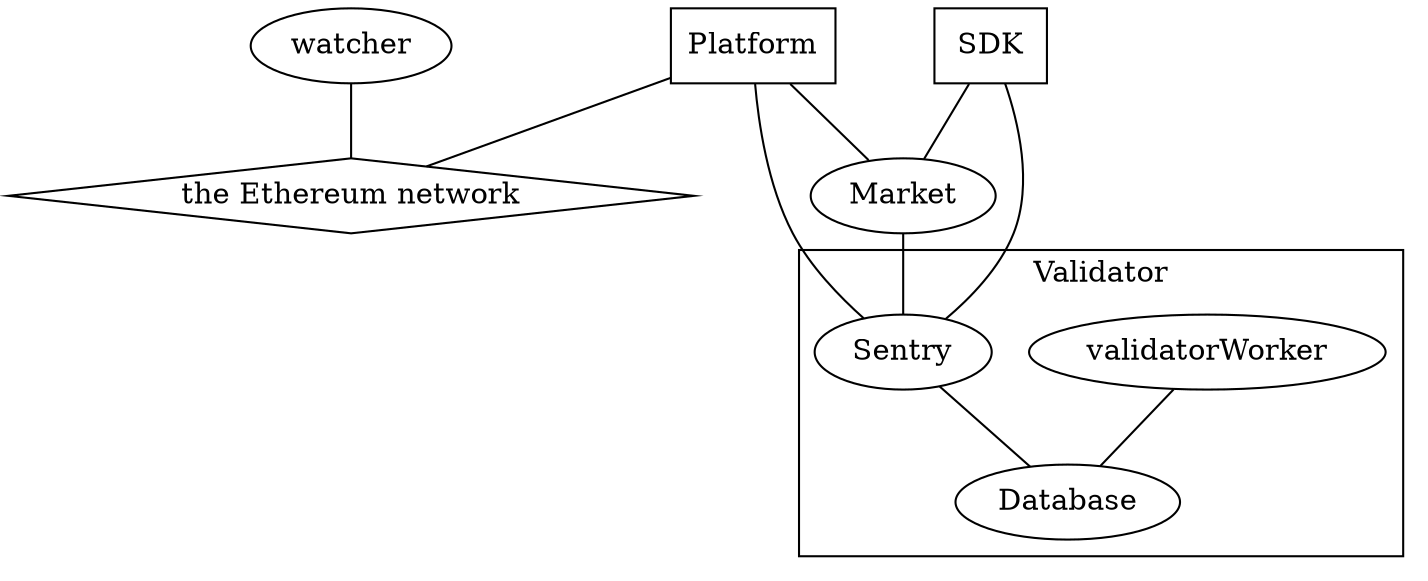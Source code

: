 graph {
	// @TODO: users, AdView
	// @TODO: can we visualize what data flows between the components?
	// @TODO: most validator stack components use the adapter, and the adapter uses adex-protocol-eth
	subgraph cluster_validator {
		label="Validator";
		db[label="Database"];
		worker[label="validatorWorker"];
		sentry[label="Sentry"];
		worker -- db;
		sentry -- db;
	}
	market[label="Market"];
	market -- sentry;
	ethereum[label="the Ethereum network", shape="diamond"];
	watcher -- ethereum;
	platform[label="Platform",shape="box"];
	platform -- market;
	platform -- sentry;
	platform -- ethereum;
	SDK[shape="box"];
	SDK -- sentry;
	SDK -- market;
}
